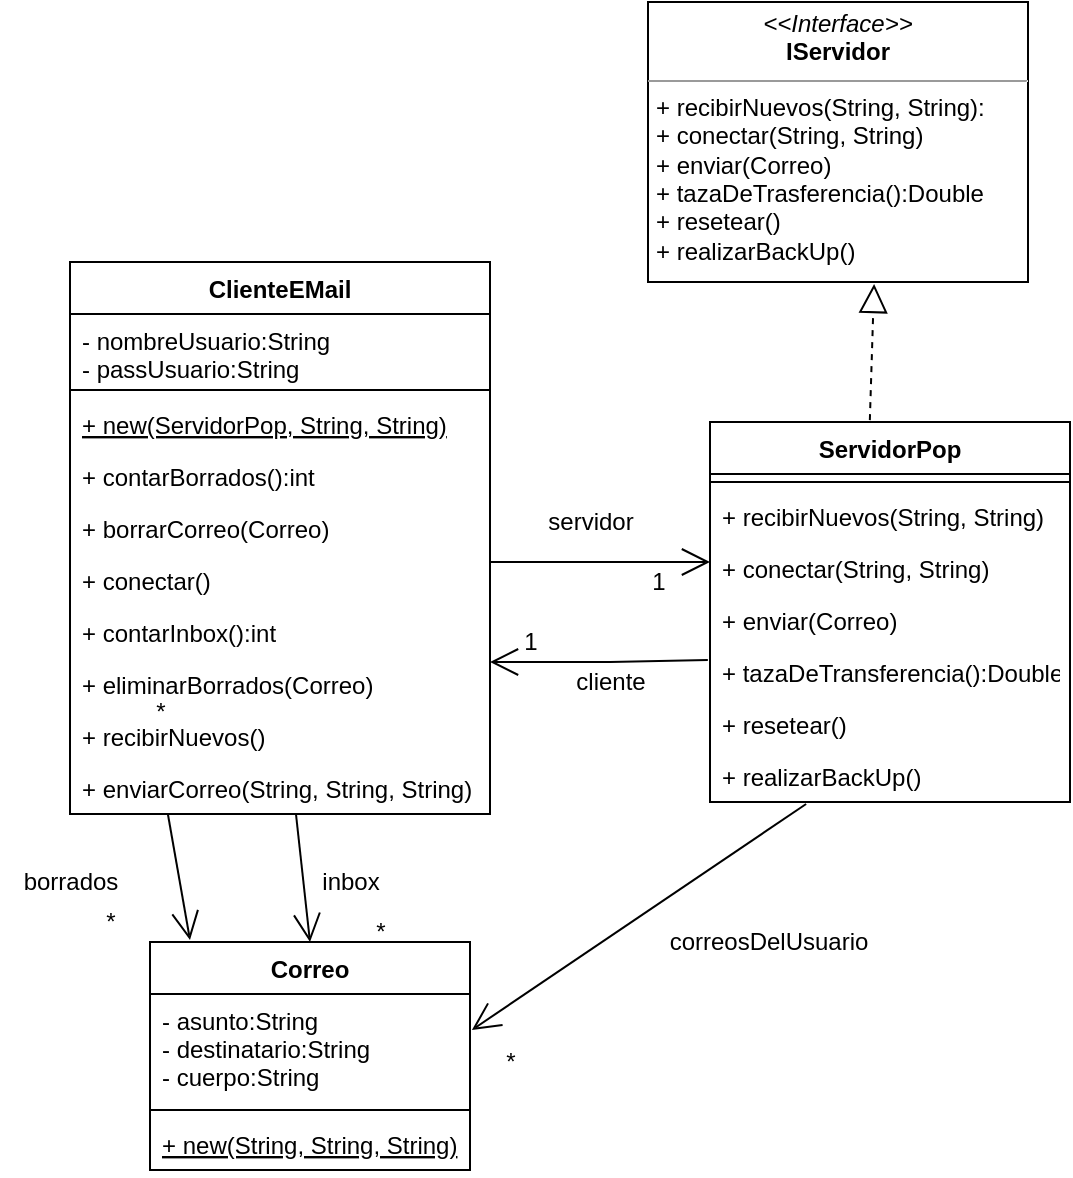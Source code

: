 <mxfile version="20.3.7" type="github">
  <diagram id="C5RBs43oDa-KdzZeNtuy" name="Page-1">
    <mxGraphModel dx="868" dy="1619" grid="1" gridSize="10" guides="1" tooltips="1" connect="1" arrows="1" fold="1" page="1" pageScale="1" pageWidth="827" pageHeight="1169" math="0" shadow="0">
      <root>
        <mxCell id="WIyWlLk6GJQsqaUBKTNV-0" />
        <mxCell id="WIyWlLk6GJQsqaUBKTNV-1" parent="WIyWlLk6GJQsqaUBKTNV-0" />
        <mxCell id="S7AIWE0Q8TfTBXZnM6z2-0" value="ClienteEMail" style="swimlane;fontStyle=1;align=center;verticalAlign=top;childLayout=stackLayout;horizontal=1;startSize=26;horizontalStack=0;resizeParent=1;resizeParentMax=0;resizeLast=0;collapsible=1;marginBottom=0;" parent="WIyWlLk6GJQsqaUBKTNV-1" vertex="1">
          <mxGeometry x="120" y="120" width="210" height="276" as="geometry" />
        </mxCell>
        <mxCell id="0-Qo_g_1tXKRnwpocIsE-1" value="- nombreUsuario:String&#xa;- passUsuario:String&#xa;" style="text;strokeColor=none;fillColor=none;align=left;verticalAlign=top;spacingLeft=4;spacingRight=4;overflow=hidden;rotatable=0;points=[[0,0.5],[1,0.5]];portConstraint=eastwest;" parent="S7AIWE0Q8TfTBXZnM6z2-0" vertex="1">
          <mxGeometry y="26" width="210" height="34" as="geometry" />
        </mxCell>
        <mxCell id="S7AIWE0Q8TfTBXZnM6z2-2" value="" style="line;strokeWidth=1;fillColor=none;align=left;verticalAlign=middle;spacingTop=-1;spacingLeft=3;spacingRight=3;rotatable=0;labelPosition=right;points=[];portConstraint=eastwest;strokeColor=inherit;" parent="S7AIWE0Q8TfTBXZnM6z2-0" vertex="1">
          <mxGeometry y="60" width="210" height="8" as="geometry" />
        </mxCell>
        <mxCell id="0-Qo_g_1tXKRnwpocIsE-3" value="+ new(ServidorPop, String, String)" style="text;strokeColor=none;fillColor=none;align=left;verticalAlign=top;spacingLeft=4;spacingRight=4;overflow=hidden;rotatable=0;points=[[0,0.5],[1,0.5]];portConstraint=eastwest;fontStyle=4" parent="S7AIWE0Q8TfTBXZnM6z2-0" vertex="1">
          <mxGeometry y="68" width="210" height="26" as="geometry" />
        </mxCell>
        <mxCell id="S7AIWE0Q8TfTBXZnM6z2-6" value="+ contarBorrados():int" style="text;strokeColor=none;fillColor=none;align=left;verticalAlign=top;spacingLeft=4;spacingRight=4;overflow=hidden;rotatable=0;points=[[0,0.5],[1,0.5]];portConstraint=eastwest;fontStyle=0" parent="S7AIWE0Q8TfTBXZnM6z2-0" vertex="1">
          <mxGeometry y="94" width="210" height="26" as="geometry" />
        </mxCell>
        <mxCell id="S7AIWE0Q8TfTBXZnM6z2-5" value="+ borrarCorreo(Correo)" style="text;strokeColor=none;fillColor=none;align=left;verticalAlign=top;spacingLeft=4;spacingRight=4;overflow=hidden;rotatable=0;points=[[0,0.5],[1,0.5]];portConstraint=eastwest;fontStyle=0" parent="S7AIWE0Q8TfTBXZnM6z2-0" vertex="1">
          <mxGeometry y="120" width="210" height="26" as="geometry" />
        </mxCell>
        <mxCell id="0-Qo_g_1tXKRnwpocIsE-5" value="+ conectar()" style="text;strokeColor=none;fillColor=none;align=left;verticalAlign=top;spacingLeft=4;spacingRight=4;overflow=hidden;rotatable=0;points=[[0,0.5],[1,0.5]];portConstraint=eastwest;fontStyle=0" parent="S7AIWE0Q8TfTBXZnM6z2-0" vertex="1">
          <mxGeometry y="146" width="210" height="26" as="geometry" />
        </mxCell>
        <mxCell id="S7AIWE0Q8TfTBXZnM6z2-7" value="+ contarInbox():int" style="text;strokeColor=none;fillColor=none;align=left;verticalAlign=top;spacingLeft=4;spacingRight=4;overflow=hidden;rotatable=0;points=[[0,0.5],[1,0.5]];portConstraint=eastwest;fontStyle=0" parent="S7AIWE0Q8TfTBXZnM6z2-0" vertex="1">
          <mxGeometry y="172" width="210" height="26" as="geometry" />
        </mxCell>
        <mxCell id="S7AIWE0Q8TfTBXZnM6z2-8" value="+ eliminarBorrados(Correo)" style="text;strokeColor=none;fillColor=none;align=left;verticalAlign=top;spacingLeft=4;spacingRight=4;overflow=hidden;rotatable=0;points=[[0,0.5],[1,0.5]];portConstraint=eastwest;fontStyle=0" parent="S7AIWE0Q8TfTBXZnM6z2-0" vertex="1">
          <mxGeometry y="198" width="210" height="26" as="geometry" />
        </mxCell>
        <mxCell id="0-Qo_g_1tXKRnwpocIsE-6" value="+ recibirNuevos()" style="text;strokeColor=none;fillColor=none;align=left;verticalAlign=top;spacingLeft=4;spacingRight=4;overflow=hidden;rotatable=0;points=[[0,0.5],[1,0.5]];portConstraint=eastwest;fontStyle=0" parent="S7AIWE0Q8TfTBXZnM6z2-0" vertex="1">
          <mxGeometry y="224" width="210" height="26" as="geometry" />
        </mxCell>
        <mxCell id="S7AIWE0Q8TfTBXZnM6z2-10" value="+ enviarCorreo(String, String, String)" style="text;strokeColor=none;fillColor=none;align=left;verticalAlign=top;spacingLeft=4;spacingRight=4;overflow=hidden;rotatable=0;points=[[0,0.5],[1,0.5]];portConstraint=eastwest;fontStyle=0" parent="S7AIWE0Q8TfTBXZnM6z2-0" vertex="1">
          <mxGeometry y="250" width="210" height="26" as="geometry" />
        </mxCell>
        <mxCell id="S7AIWE0Q8TfTBXZnM6z2-11" value="&lt;p style=&quot;margin:0px;margin-top:4px;text-align:center;&quot;&gt;&lt;i&gt;&amp;lt;&amp;lt;Interface&amp;gt;&amp;gt;&lt;/i&gt;&lt;br&gt;&lt;b&gt;IServidor&lt;/b&gt;&lt;/p&gt;&lt;hr size=&quot;1&quot;&gt;&lt;p style=&quot;margin:0px;margin-left:4px;&quot;&gt;&lt;/p&gt;&lt;p style=&quot;margin:0px;margin-left:4px;&quot;&gt;+ recibirNuevos(String, String):&lt;/p&gt;&lt;p style=&quot;margin:0px;margin-left:4px;&quot;&gt;+ conectar(String, String)&lt;/p&gt;&lt;p style=&quot;margin:0px;margin-left:4px;&quot;&gt;+ enviar(Correo)&lt;/p&gt;&lt;p style=&quot;margin:0px;margin-left:4px;&quot;&gt;+ tazaDeTrasferencia():Double&lt;/p&gt;&lt;p style=&quot;margin:0px;margin-left:4px;&quot;&gt;+ resetear()&lt;/p&gt;&lt;p style=&quot;margin:0px;margin-left:4px;&quot;&gt;+ realizarBackUp()&lt;/p&gt;" style="verticalAlign=top;align=left;overflow=fill;fontSize=12;fontFamily=Helvetica;html=1;" parent="WIyWlLk6GJQsqaUBKTNV-1" vertex="1">
          <mxGeometry x="409" y="-10" width="190" height="140" as="geometry" />
        </mxCell>
        <mxCell id="S7AIWE0Q8TfTBXZnM6z2-13" value="ServidorPop" style="swimlane;fontStyle=1;align=center;verticalAlign=top;childLayout=stackLayout;horizontal=1;startSize=26;horizontalStack=0;resizeParent=1;resizeParentMax=0;resizeLast=0;collapsible=1;marginBottom=0;" parent="WIyWlLk6GJQsqaUBKTNV-1" vertex="1">
          <mxGeometry x="440" y="200" width="180" height="190" as="geometry" />
        </mxCell>
        <mxCell id="S7AIWE0Q8TfTBXZnM6z2-15" value="" style="line;strokeWidth=1;fillColor=none;align=left;verticalAlign=middle;spacingTop=-1;spacingLeft=3;spacingRight=3;rotatable=0;labelPosition=right;points=[];portConstraint=eastwest;strokeColor=inherit;" parent="S7AIWE0Q8TfTBXZnM6z2-13" vertex="1">
          <mxGeometry y="26" width="180" height="8" as="geometry" />
        </mxCell>
        <mxCell id="S7AIWE0Q8TfTBXZnM6z2-16" value="+ recibirNuevos(String, String)" style="text;strokeColor=none;fillColor=none;align=left;verticalAlign=top;spacingLeft=4;spacingRight=4;overflow=hidden;rotatable=0;points=[[0,0.5],[1,0.5]];portConstraint=eastwest;" parent="S7AIWE0Q8TfTBXZnM6z2-13" vertex="1">
          <mxGeometry y="34" width="180" height="26" as="geometry" />
        </mxCell>
        <mxCell id="S7AIWE0Q8TfTBXZnM6z2-17" value="+ conectar(String, String)" style="text;strokeColor=none;fillColor=none;align=left;verticalAlign=top;spacingLeft=4;spacingRight=4;overflow=hidden;rotatable=0;points=[[0,0.5],[1,0.5]];portConstraint=eastwest;" parent="S7AIWE0Q8TfTBXZnM6z2-13" vertex="1">
          <mxGeometry y="60" width="180" height="26" as="geometry" />
        </mxCell>
        <mxCell id="S7AIWE0Q8TfTBXZnM6z2-18" value="+ enviar(Correo)&#xa;" style="text;strokeColor=none;fillColor=none;align=left;verticalAlign=top;spacingLeft=4;spacingRight=4;overflow=hidden;rotatable=0;points=[[0,0.5],[1,0.5]];portConstraint=eastwest;" parent="S7AIWE0Q8TfTBXZnM6z2-13" vertex="1">
          <mxGeometry y="86" width="180" height="26" as="geometry" />
        </mxCell>
        <mxCell id="S7AIWE0Q8TfTBXZnM6z2-19" value="+ tazaDeTransferencia():Double&#xa;" style="text;strokeColor=none;fillColor=none;align=left;verticalAlign=top;spacingLeft=4;spacingRight=4;overflow=hidden;rotatable=0;points=[[0,0.5],[1,0.5]];portConstraint=eastwest;" parent="S7AIWE0Q8TfTBXZnM6z2-13" vertex="1">
          <mxGeometry y="112" width="180" height="26" as="geometry" />
        </mxCell>
        <mxCell id="S7AIWE0Q8TfTBXZnM6z2-20" value="+ resetear()" style="text;strokeColor=none;fillColor=none;align=left;verticalAlign=top;spacingLeft=4;spacingRight=4;overflow=hidden;rotatable=0;points=[[0,0.5],[1,0.5]];portConstraint=eastwest;" parent="S7AIWE0Q8TfTBXZnM6z2-13" vertex="1">
          <mxGeometry y="138" width="180" height="26" as="geometry" />
        </mxCell>
        <mxCell id="S7AIWE0Q8TfTBXZnM6z2-21" value="+ realizarBackUp()" style="text;strokeColor=none;fillColor=none;align=left;verticalAlign=top;spacingLeft=4;spacingRight=4;overflow=hidden;rotatable=0;points=[[0,0.5],[1,0.5]];portConstraint=eastwest;" parent="S7AIWE0Q8TfTBXZnM6z2-13" vertex="1">
          <mxGeometry y="164" width="180" height="26" as="geometry" />
        </mxCell>
        <mxCell id="S7AIWE0Q8TfTBXZnM6z2-22" value="" style="endArrow=block;dashed=1;endFill=0;endSize=12;html=1;rounded=0;exitX=0.444;exitY=-0.005;exitDx=0;exitDy=0;exitPerimeter=0;entryX=0.595;entryY=1.007;entryDx=0;entryDy=0;entryPerimeter=0;" parent="WIyWlLk6GJQsqaUBKTNV-1" source="S7AIWE0Q8TfTBXZnM6z2-13" target="S7AIWE0Q8TfTBXZnM6z2-11" edge="1">
          <mxGeometry width="160" relative="1" as="geometry">
            <mxPoint x="570" y="310" as="sourcePoint" />
            <mxPoint x="640" y="180" as="targetPoint" />
          </mxGeometry>
        </mxCell>
        <mxCell id="S7AIWE0Q8TfTBXZnM6z2-40" value="*" style="text;html=1;align=center;verticalAlign=middle;resizable=0;points=[];autosize=1;strokeColor=none;fillColor=none;" parent="WIyWlLk6GJQsqaUBKTNV-1" vertex="1">
          <mxGeometry x="150" y="330" width="30" height="30" as="geometry" />
        </mxCell>
        <mxCell id="6Bv8jWeGR9GD8KAR3hxL-0" value="Correo" style="swimlane;fontStyle=1;align=center;verticalAlign=top;childLayout=stackLayout;horizontal=1;startSize=26;horizontalStack=0;resizeParent=1;resizeParentMax=0;resizeLast=0;collapsible=1;marginBottom=0;" parent="WIyWlLk6GJQsqaUBKTNV-1" vertex="1">
          <mxGeometry x="160" y="460" width="160" height="114" as="geometry" />
        </mxCell>
        <mxCell id="6Bv8jWeGR9GD8KAR3hxL-1" value="- asunto:String&#xa;- destinatario:String&#xa;- cuerpo:String" style="text;strokeColor=none;fillColor=none;align=left;verticalAlign=top;spacingLeft=4;spacingRight=4;overflow=hidden;rotatable=0;points=[[0,0.5],[1,0.5]];portConstraint=eastwest;" parent="6Bv8jWeGR9GD8KAR3hxL-0" vertex="1">
          <mxGeometry y="26" width="160" height="54" as="geometry" />
        </mxCell>
        <mxCell id="6Bv8jWeGR9GD8KAR3hxL-2" value="" style="line;strokeWidth=1;fillColor=none;align=left;verticalAlign=middle;spacingTop=-1;spacingLeft=3;spacingRight=3;rotatable=0;labelPosition=right;points=[];portConstraint=eastwest;strokeColor=inherit;" parent="6Bv8jWeGR9GD8KAR3hxL-0" vertex="1">
          <mxGeometry y="80" width="160" height="8" as="geometry" />
        </mxCell>
        <mxCell id="6Bv8jWeGR9GD8KAR3hxL-3" value="+ new(String, String, String)" style="text;strokeColor=none;fillColor=none;align=left;verticalAlign=top;spacingLeft=4;spacingRight=4;overflow=hidden;rotatable=0;points=[[0,0.5],[1,0.5]];portConstraint=eastwest;fontStyle=4" parent="6Bv8jWeGR9GD8KAR3hxL-0" vertex="1">
          <mxGeometry y="88" width="160" height="26" as="geometry" />
        </mxCell>
        <mxCell id="xGBiVrjaYeWGkhMSOjuW-0" value="" style="endArrow=open;endFill=1;endSize=12;html=1;rounded=0;" edge="1" parent="WIyWlLk6GJQsqaUBKTNV-1">
          <mxGeometry width="160" relative="1" as="geometry">
            <mxPoint x="330" y="270" as="sourcePoint" />
            <mxPoint x="440" y="270" as="targetPoint" />
          </mxGeometry>
        </mxCell>
        <mxCell id="xGBiVrjaYeWGkhMSOjuW-1" value="servidor" style="text;html=1;align=center;verticalAlign=middle;resizable=0;points=[];autosize=1;strokeColor=none;fillColor=none;" vertex="1" parent="WIyWlLk6GJQsqaUBKTNV-1">
          <mxGeometry x="345" y="235" width="70" height="30" as="geometry" />
        </mxCell>
        <mxCell id="xGBiVrjaYeWGkhMSOjuW-2" value="1&lt;br&gt;" style="text;html=1;align=center;verticalAlign=middle;resizable=0;points=[];autosize=1;strokeColor=none;fillColor=none;" vertex="1" parent="WIyWlLk6GJQsqaUBKTNV-1">
          <mxGeometry x="399" y="265" width="30" height="30" as="geometry" />
        </mxCell>
        <mxCell id="xGBiVrjaYeWGkhMSOjuW-3" value="" style="endArrow=open;endFill=1;endSize=12;html=1;rounded=0;exitX=0.538;exitY=1;exitDx=0;exitDy=0;exitPerimeter=0;entryX=0.5;entryY=0;entryDx=0;entryDy=0;" edge="1" parent="WIyWlLk6GJQsqaUBKTNV-1" source="S7AIWE0Q8TfTBXZnM6z2-10" target="6Bv8jWeGR9GD8KAR3hxL-0">
          <mxGeometry width="160" relative="1" as="geometry">
            <mxPoint x="185" y="430" as="sourcePoint" />
            <mxPoint x="345" y="430" as="targetPoint" />
          </mxGeometry>
        </mxCell>
        <mxCell id="xGBiVrjaYeWGkhMSOjuW-4" value="" style="endArrow=open;endFill=1;endSize=12;html=1;rounded=0;exitX=0.233;exitY=1;exitDx=0;exitDy=0;exitPerimeter=0;entryX=0.125;entryY=-0.009;entryDx=0;entryDy=0;entryPerimeter=0;" edge="1" parent="WIyWlLk6GJQsqaUBKTNV-1" source="S7AIWE0Q8TfTBXZnM6z2-10" target="6Bv8jWeGR9GD8KAR3hxL-0">
          <mxGeometry width="160" relative="1" as="geometry">
            <mxPoint x="60" y="440" as="sourcePoint" />
            <mxPoint x="220" y="440" as="targetPoint" />
          </mxGeometry>
        </mxCell>
        <mxCell id="xGBiVrjaYeWGkhMSOjuW-5" value="inbox" style="text;html=1;align=center;verticalAlign=middle;resizable=0;points=[];autosize=1;strokeColor=none;fillColor=none;" vertex="1" parent="WIyWlLk6GJQsqaUBKTNV-1">
          <mxGeometry x="235" y="415" width="50" height="30" as="geometry" />
        </mxCell>
        <mxCell id="xGBiVrjaYeWGkhMSOjuW-6" value="*&lt;br&gt;" style="text;html=1;align=center;verticalAlign=middle;resizable=0;points=[];autosize=1;strokeColor=none;fillColor=none;" vertex="1" parent="WIyWlLk6GJQsqaUBKTNV-1">
          <mxGeometry x="260" y="440" width="30" height="30" as="geometry" />
        </mxCell>
        <mxCell id="xGBiVrjaYeWGkhMSOjuW-7" value="borrados" style="text;html=1;align=center;verticalAlign=middle;resizable=0;points=[];autosize=1;strokeColor=none;fillColor=none;" vertex="1" parent="WIyWlLk6GJQsqaUBKTNV-1">
          <mxGeometry x="85" y="415" width="70" height="30" as="geometry" />
        </mxCell>
        <mxCell id="xGBiVrjaYeWGkhMSOjuW-8" value="*" style="text;html=1;align=center;verticalAlign=middle;resizable=0;points=[];autosize=1;strokeColor=none;fillColor=none;" vertex="1" parent="WIyWlLk6GJQsqaUBKTNV-1">
          <mxGeometry x="125" y="435" width="30" height="30" as="geometry" />
        </mxCell>
        <mxCell id="xGBiVrjaYeWGkhMSOjuW-9" value="" style="endArrow=open;endFill=1;endSize=12;html=1;rounded=0;exitX=-0.006;exitY=0.269;exitDx=0;exitDy=0;exitPerimeter=0;" edge="1" parent="WIyWlLk6GJQsqaUBKTNV-1" source="S7AIWE0Q8TfTBXZnM6z2-19">
          <mxGeometry width="160" relative="1" as="geometry">
            <mxPoint x="410" y="330" as="sourcePoint" />
            <mxPoint x="330" y="320" as="targetPoint" />
            <Array as="points">
              <mxPoint x="390" y="320" />
            </Array>
          </mxGeometry>
        </mxCell>
        <mxCell id="xGBiVrjaYeWGkhMSOjuW-10" value="cliente&lt;br&gt;" style="text;html=1;align=center;verticalAlign=middle;resizable=0;points=[];autosize=1;strokeColor=none;fillColor=none;" vertex="1" parent="WIyWlLk6GJQsqaUBKTNV-1">
          <mxGeometry x="360" y="315" width="60" height="30" as="geometry" />
        </mxCell>
        <mxCell id="xGBiVrjaYeWGkhMSOjuW-11" value="1" style="text;html=1;align=center;verticalAlign=middle;resizable=0;points=[];autosize=1;strokeColor=none;fillColor=none;" vertex="1" parent="WIyWlLk6GJQsqaUBKTNV-1">
          <mxGeometry x="335" y="295" width="30" height="30" as="geometry" />
        </mxCell>
        <mxCell id="xGBiVrjaYeWGkhMSOjuW-12" value="" style="endArrow=open;endFill=1;endSize=12;html=1;rounded=0;exitX=0.267;exitY=1.038;exitDx=0;exitDy=0;exitPerimeter=0;entryX=1.006;entryY=0.333;entryDx=0;entryDy=0;entryPerimeter=0;" edge="1" parent="WIyWlLk6GJQsqaUBKTNV-1" source="S7AIWE0Q8TfTBXZnM6z2-21" target="6Bv8jWeGR9GD8KAR3hxL-1">
          <mxGeometry width="160" relative="1" as="geometry">
            <mxPoint x="399" y="516.5" as="sourcePoint" />
            <mxPoint x="559" y="516.5" as="targetPoint" />
          </mxGeometry>
        </mxCell>
        <mxCell id="xGBiVrjaYeWGkhMSOjuW-13" value="correosDelUsuario&lt;br&gt;" style="text;html=1;align=center;verticalAlign=middle;resizable=0;points=[];autosize=1;strokeColor=none;fillColor=none;" vertex="1" parent="WIyWlLk6GJQsqaUBKTNV-1">
          <mxGeometry x="409" y="445" width="120" height="30" as="geometry" />
        </mxCell>
        <mxCell id="xGBiVrjaYeWGkhMSOjuW-14" value="*" style="text;html=1;align=center;verticalAlign=middle;resizable=0;points=[];autosize=1;strokeColor=none;fillColor=none;" vertex="1" parent="WIyWlLk6GJQsqaUBKTNV-1">
          <mxGeometry x="325" y="505" width="30" height="30" as="geometry" />
        </mxCell>
      </root>
    </mxGraphModel>
  </diagram>
</mxfile>
